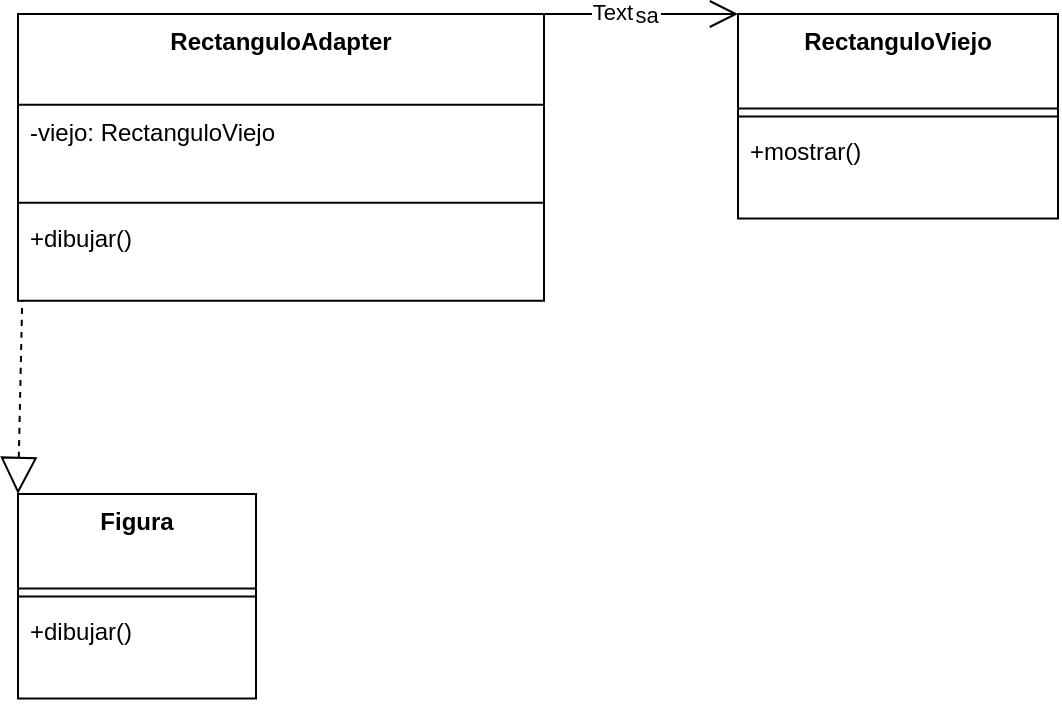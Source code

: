 <mxfile version="26.2.14">
  <diagram name="Página-1" id="uZH_6gYwciRfXKnqf7xm">
    <mxGraphModel dx="818" dy="440" grid="1" gridSize="10" guides="1" tooltips="1" connect="1" arrows="1" fold="1" page="1" pageScale="1" pageWidth="827" pageHeight="1169" math="0" shadow="0">
      <root>
        <mxCell id="0" />
        <mxCell id="1" parent="0" />
        <mxCell id="FIQ8STjAmikblwq0WpSD-1" value="Figura" style="swimlane;fontStyle=1;align=center;verticalAlign=top;childLayout=stackLayout;horizontal=1;startSize=47.2;horizontalStack=0;resizeParent=1;resizeParentMax=0;resizeLast=0;collapsible=0;marginBottom=0;" vertex="1" parent="1">
          <mxGeometry x="40" y="320" width="119" height="102.2" as="geometry" />
        </mxCell>
        <mxCell id="FIQ8STjAmikblwq0WpSD-2" style="line;strokeWidth=1;fillColor=none;align=left;verticalAlign=middle;spacingTop=-1;spacingLeft=3;spacingRight=3;rotatable=0;labelPosition=right;points=[];portConstraint=eastwest;strokeColor=inherit;" vertex="1" parent="FIQ8STjAmikblwq0WpSD-1">
          <mxGeometry y="47.2" width="119" height="8" as="geometry" />
        </mxCell>
        <mxCell id="FIQ8STjAmikblwq0WpSD-3" value="+dibujar()" style="text;strokeColor=none;fillColor=none;align=left;verticalAlign=top;spacingLeft=4;spacingRight=4;overflow=hidden;rotatable=0;points=[[0,0.5],[1,0.5]];portConstraint=eastwest;" vertex="1" parent="FIQ8STjAmikblwq0WpSD-1">
          <mxGeometry y="55.2" width="119" height="47" as="geometry" />
        </mxCell>
        <mxCell id="FIQ8STjAmikblwq0WpSD-4" value="RectanguloViejo" style="swimlane;fontStyle=1;align=center;verticalAlign=top;childLayout=stackLayout;horizontal=1;startSize=47.2;horizontalStack=0;resizeParent=1;resizeParentMax=0;resizeLast=0;collapsible=0;marginBottom=0;" vertex="1" parent="1">
          <mxGeometry x="400" y="80" width="160" height="102.2" as="geometry" />
        </mxCell>
        <mxCell id="FIQ8STjAmikblwq0WpSD-5" style="line;strokeWidth=1;fillColor=none;align=left;verticalAlign=middle;spacingTop=-1;spacingLeft=3;spacingRight=3;rotatable=0;labelPosition=right;points=[];portConstraint=eastwest;strokeColor=inherit;" vertex="1" parent="FIQ8STjAmikblwq0WpSD-4">
          <mxGeometry y="47.2" width="160" height="8" as="geometry" />
        </mxCell>
        <mxCell id="FIQ8STjAmikblwq0WpSD-6" value="+mostrar()" style="text;strokeColor=none;fillColor=none;align=left;verticalAlign=top;spacingLeft=4;spacingRight=4;overflow=hidden;rotatable=0;points=[[0,0.5],[1,0.5]];portConstraint=eastwest;" vertex="1" parent="FIQ8STjAmikblwq0WpSD-4">
          <mxGeometry y="55.2" width="160" height="47" as="geometry" />
        </mxCell>
        <mxCell id="FIQ8STjAmikblwq0WpSD-7" value="RectanguloAdapter" style="swimlane;fontStyle=1;align=center;verticalAlign=top;childLayout=stackLayout;horizontal=1;startSize=45.333;horizontalStack=0;resizeParent=1;resizeParentMax=0;resizeLast=0;collapsible=0;marginBottom=0;" vertex="1" parent="1">
          <mxGeometry x="40" y="80" width="263" height="143.333" as="geometry" />
        </mxCell>
        <mxCell id="FIQ8STjAmikblwq0WpSD-8" value="-viejo: RectanguloViejo" style="text;strokeColor=none;fillColor=none;align=left;verticalAlign=top;spacingLeft=4;spacingRight=4;overflow=hidden;rotatable=0;points=[[0,0.5],[1,0.5]];portConstraint=eastwest;" vertex="1" parent="FIQ8STjAmikblwq0WpSD-7">
          <mxGeometry y="45.333" width="263" height="45" as="geometry" />
        </mxCell>
        <mxCell id="FIQ8STjAmikblwq0WpSD-9" style="line;strokeWidth=1;fillColor=none;align=left;verticalAlign=middle;spacingTop=-1;spacingLeft=3;spacingRight=3;rotatable=0;labelPosition=right;points=[];portConstraint=eastwest;strokeColor=inherit;" vertex="1" parent="FIQ8STjAmikblwq0WpSD-7">
          <mxGeometry y="90.333" width="263" height="8" as="geometry" />
        </mxCell>
        <mxCell id="FIQ8STjAmikblwq0WpSD-10" value="+dibujar()" style="text;strokeColor=none;fillColor=none;align=left;verticalAlign=top;spacingLeft=4;spacingRight=4;overflow=hidden;rotatable=0;points=[[0,0.5],[1,0.5]];portConstraint=eastwest;" vertex="1" parent="FIQ8STjAmikblwq0WpSD-7">
          <mxGeometry y="98.333" width="263" height="45" as="geometry" />
        </mxCell>
        <mxCell id="FIQ8STjAmikblwq0WpSD-11" value="" style="curved=1;dashed=1;startArrow=block;startSize=16;startFill=0;endArrow=none;rounded=0;entryX=0.008;entryY=0.997;entryDx=0;entryDy=0;entryPerimeter=0;exitX=0;exitY=0;exitDx=0;exitDy=0;" edge="1" parent="1" source="FIQ8STjAmikblwq0WpSD-1" target="FIQ8STjAmikblwq0WpSD-10">
          <mxGeometry relative="1" as="geometry">
            <Array as="points" />
            <mxPoint x="90" y="270" as="sourcePoint" />
            <mxPoint x="320" y="310" as="targetPoint" />
          </mxGeometry>
        </mxCell>
        <mxCell id="FIQ8STjAmikblwq0WpSD-12" value="usa" style="curved=1;startArrow=none;endArrow=open;endSize=12;rounded=0;exitX=1;exitY=0;exitDx=0;exitDy=0;entryX=0;entryY=0;entryDx=0;entryDy=0;" edge="1" parent="1" source="FIQ8STjAmikblwq0WpSD-7" target="FIQ8STjAmikblwq0WpSD-4">
          <mxGeometry relative="1" as="geometry">
            <Array as="points">
              <mxPoint x="360" y="80" />
            </Array>
            <mxPoint x="390" y="300" as="sourcePoint" />
            <mxPoint x="470" y="50" as="targetPoint" />
          </mxGeometry>
        </mxCell>
        <mxCell id="FIQ8STjAmikblwq0WpSD-13" value="Text" style="edgeLabel;html=1;align=center;verticalAlign=middle;resizable=0;points=[];" vertex="1" connectable="0" parent="FIQ8STjAmikblwq0WpSD-12">
          <mxGeometry x="-0.299" y="1" relative="1" as="geometry">
            <mxPoint as="offset" />
          </mxGeometry>
        </mxCell>
      </root>
    </mxGraphModel>
  </diagram>
</mxfile>
